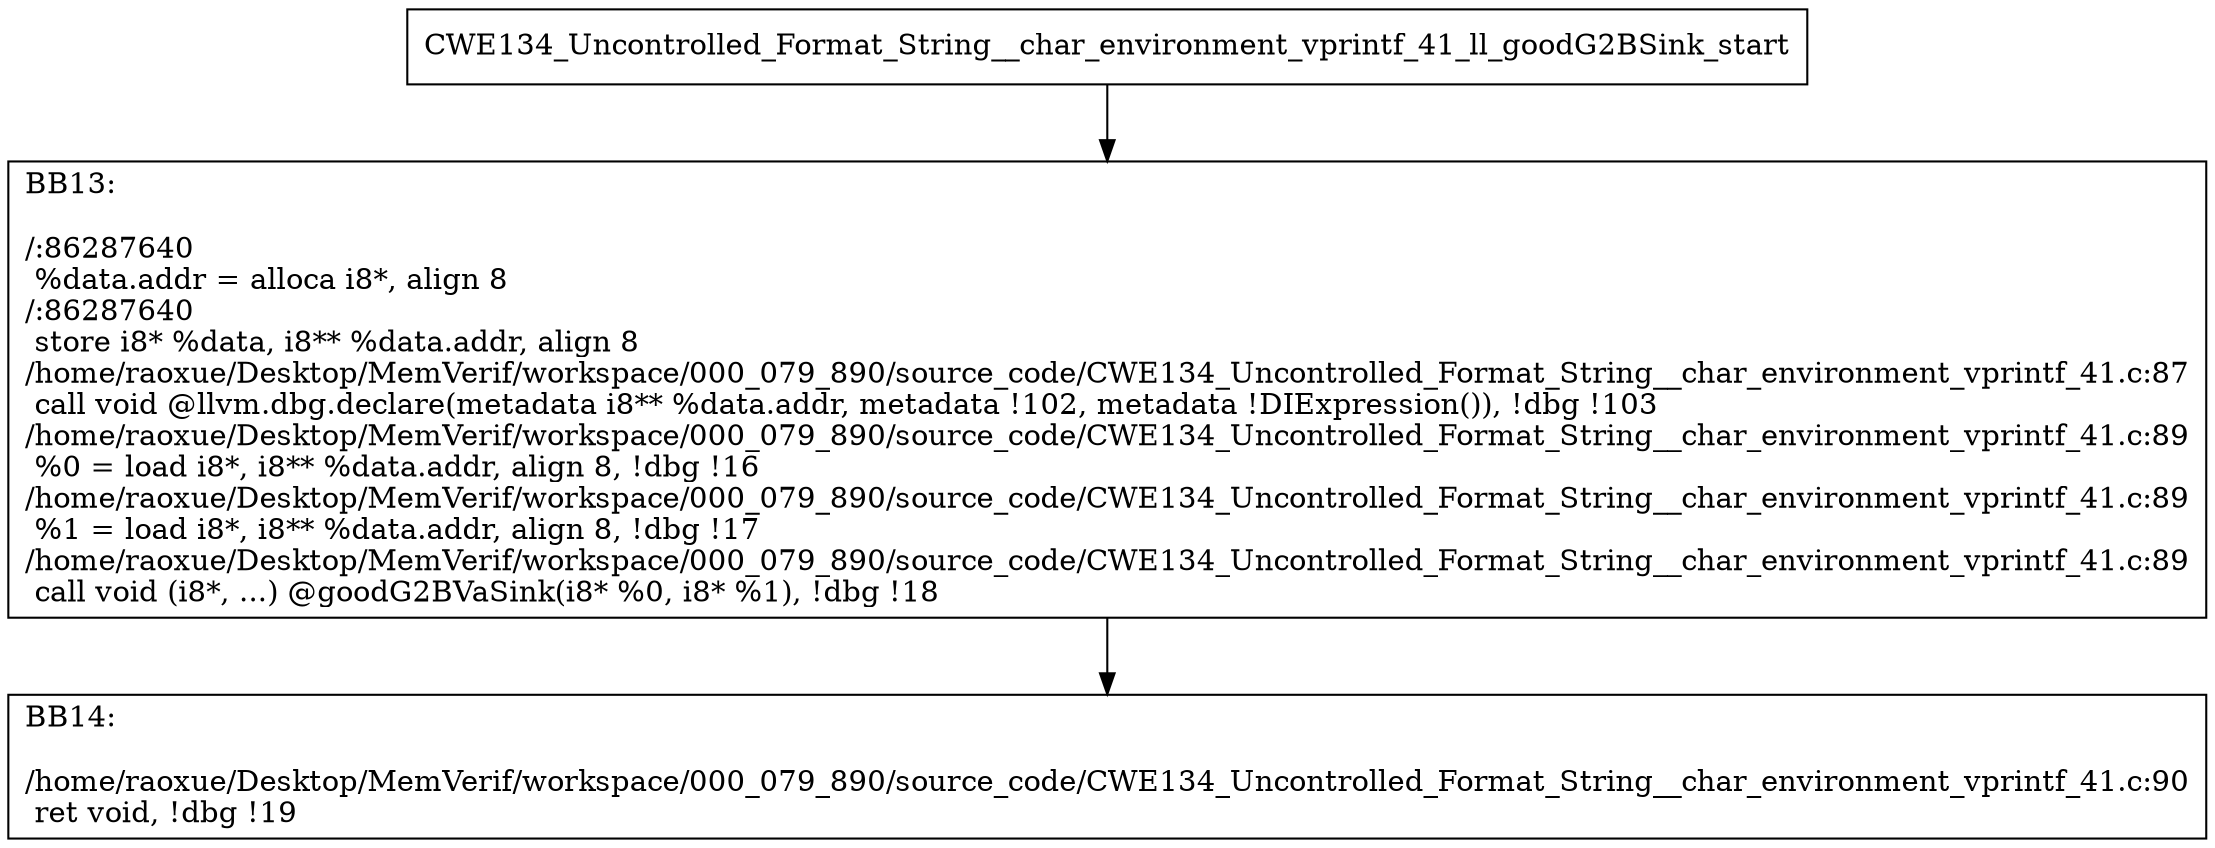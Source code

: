 digraph "CFG for'CWE134_Uncontrolled_Format_String__char_environment_vprintf_41_ll_goodG2BSink' function" {
	BBCWE134_Uncontrolled_Format_String__char_environment_vprintf_41_ll_goodG2BSink_start[shape=record,label="{CWE134_Uncontrolled_Format_String__char_environment_vprintf_41_ll_goodG2BSink_start}"];
	BBCWE134_Uncontrolled_Format_String__char_environment_vprintf_41_ll_goodG2BSink_start-> CWE134_Uncontrolled_Format_String__char_environment_vprintf_41_ll_goodG2BSinkBB13;
	CWE134_Uncontrolled_Format_String__char_environment_vprintf_41_ll_goodG2BSinkBB13 [shape=record, label="{BB13:\l\l/:86287640\l
  %data.addr = alloca i8*, align 8\l
/:86287640\l
  store i8* %data, i8** %data.addr, align 8\l
/home/raoxue/Desktop/MemVerif/workspace/000_079_890/source_code/CWE134_Uncontrolled_Format_String__char_environment_vprintf_41.c:87\l
  call void @llvm.dbg.declare(metadata i8** %data.addr, metadata !102, metadata !DIExpression()), !dbg !103\l
/home/raoxue/Desktop/MemVerif/workspace/000_079_890/source_code/CWE134_Uncontrolled_Format_String__char_environment_vprintf_41.c:89\l
  %0 = load i8*, i8** %data.addr, align 8, !dbg !16\l
/home/raoxue/Desktop/MemVerif/workspace/000_079_890/source_code/CWE134_Uncontrolled_Format_String__char_environment_vprintf_41.c:89\l
  %1 = load i8*, i8** %data.addr, align 8, !dbg !17\l
/home/raoxue/Desktop/MemVerif/workspace/000_079_890/source_code/CWE134_Uncontrolled_Format_String__char_environment_vprintf_41.c:89\l
  call void (i8*, ...) @goodG2BVaSink(i8* %0, i8* %1), !dbg !18\l
}"];
	CWE134_Uncontrolled_Format_String__char_environment_vprintf_41_ll_goodG2BSinkBB13-> CWE134_Uncontrolled_Format_String__char_environment_vprintf_41_ll_goodG2BSinkBB14;
	CWE134_Uncontrolled_Format_String__char_environment_vprintf_41_ll_goodG2BSinkBB14 [shape=record, label="{BB14:\l\l/home/raoxue/Desktop/MemVerif/workspace/000_079_890/source_code/CWE134_Uncontrolled_Format_String__char_environment_vprintf_41.c:90\l
  ret void, !dbg !19\l
}"];
}
